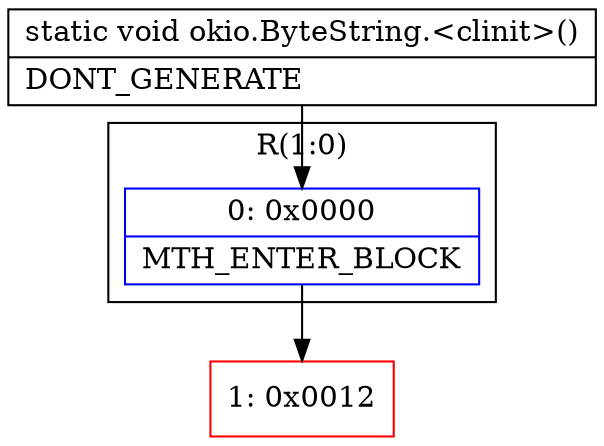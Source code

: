 digraph "CFG forokio.ByteString.\<clinit\>()V" {
subgraph cluster_Region_626360969 {
label = "R(1:0)";
node [shape=record,color=blue];
Node_0 [shape=record,label="{0\:\ 0x0000|MTH_ENTER_BLOCK\l}"];
}
Node_1 [shape=record,color=red,label="{1\:\ 0x0012}"];
MethodNode[shape=record,label="{static void okio.ByteString.\<clinit\>()  | DONT_GENERATE\l}"];
MethodNode -> Node_0;
Node_0 -> Node_1;
}

